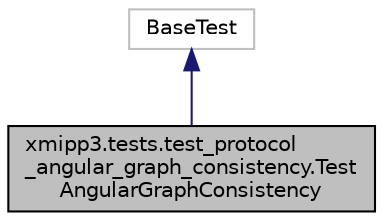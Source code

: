 digraph "xmipp3.tests.test_protocol_angular_graph_consistency.TestAngularGraphConsistency"
{
  edge [fontname="Helvetica",fontsize="10",labelfontname="Helvetica",labelfontsize="10"];
  node [fontname="Helvetica",fontsize="10",shape=record];
  Node2 [label="xmipp3.tests.test_protocol\l_angular_graph_consistency.Test\lAngularGraphConsistency",height=0.2,width=0.4,color="black", fillcolor="grey75", style="filled", fontcolor="black"];
  Node3 -> Node2 [dir="back",color="midnightblue",fontsize="10",style="solid",fontname="Helvetica"];
  Node3 [label="BaseTest",height=0.2,width=0.4,color="grey75", fillcolor="white", style="filled"];
}
